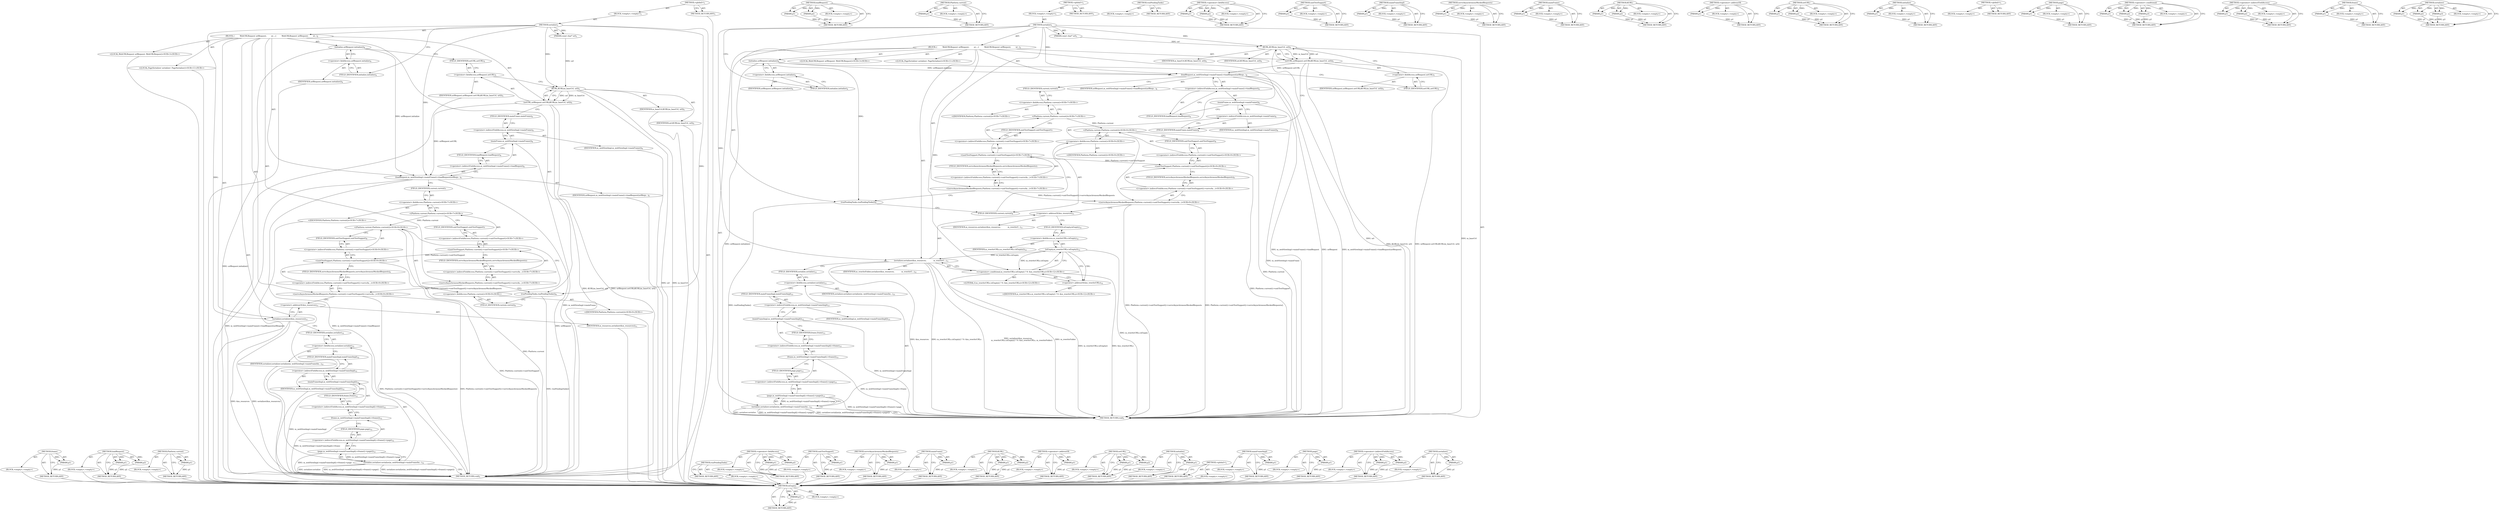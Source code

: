 digraph "serializer" {
vulnerable_166 [label=<(METHOD,isEmpty)>];
vulnerable_167 [label=<(PARAM,p1)>];
vulnerable_168 [label=<(BLOCK,&lt;empty&gt;,&lt;empty&gt;)>];
vulnerable_169 [label=<(METHOD_RETURN,ANY)>];
vulnerable_121 [label=<(METHOD,loadRequest)>];
vulnerable_122 [label=<(PARAM,p1)>];
vulnerable_123 [label=<(PARAM,p2)>];
vulnerable_124 [label=<(BLOCK,&lt;empty&gt;,&lt;empty&gt;)>];
vulnerable_125 [label=<(METHOD_RETURN,ANY)>];
vulnerable_143 [label=<(METHOD,Platform.current)>];
vulnerable_144 [label=<(PARAM,p1)>];
vulnerable_145 [label=<(BLOCK,&lt;empty&gt;,&lt;empty&gt;)>];
vulnerable_146 [label=<(METHOD_RETURN,ANY)>];
vulnerable_6 [label=<(METHOD,&lt;global&gt;)<SUB>1</SUB>>];
vulnerable_7 [label=<(BLOCK,&lt;empty&gt;,&lt;empty&gt;)<SUB>1</SUB>>];
vulnerable_8 [label=<(METHOD,serialize)<SUB>1</SUB>>];
vulnerable_9 [label=<(PARAM,const char* url)<SUB>1</SUB>>];
vulnerable_10 [label=<(BLOCK,{
         WebURLRequest urlRequest;
        ur...,{
         WebURLRequest urlRequest;
        ur...)<SUB>2</SUB>>];
vulnerable_11 [label="<(LOCAL,WebURLRequest urlRequest: WebURLRequest)<SUB>3</SUB>>"];
vulnerable_12 [label=<(initialize,urlRequest.initialize())<SUB>4</SUB>>];
vulnerable_13 [label=<(&lt;operator&gt;.fieldAccess,urlRequest.initialize)<SUB>4</SUB>>];
vulnerable_14 [label=<(IDENTIFIER,urlRequest,urlRequest.initialize())<SUB>4</SUB>>];
vulnerable_15 [label=<(FIELD_IDENTIFIER,initialize,initialize)<SUB>4</SUB>>];
vulnerable_16 [label=<(setURL,urlRequest.setURL(KURL(m_baseUrl, url)))<SUB>5</SUB>>];
vulnerable_17 [label=<(&lt;operator&gt;.fieldAccess,urlRequest.setURL)<SUB>5</SUB>>];
vulnerable_18 [label=<(IDENTIFIER,urlRequest,urlRequest.setURL(KURL(m_baseUrl, url)))<SUB>5</SUB>>];
vulnerable_19 [label=<(FIELD_IDENTIFIER,setURL,setURL)<SUB>5</SUB>>];
vulnerable_20 [label=<(KURL,KURL(m_baseUrl, url))<SUB>5</SUB>>];
vulnerable_21 [label=<(IDENTIFIER,m_baseUrl,KURL(m_baseUrl, url))<SUB>5</SUB>>];
vulnerable_22 [label=<(IDENTIFIER,url,KURL(m_baseUrl, url))<SUB>5</SUB>>];
vulnerable_23 [label=<(loadRequest,m_webViewImpl-&gt;mainFrame()-&gt;loadRequest(urlRequ...)<SUB>6</SUB>>];
vulnerable_24 [label=<(&lt;operator&gt;.indirectFieldAccess,m_webViewImpl-&gt;mainFrame()-&gt;loadRequest)<SUB>6</SUB>>];
vulnerable_25 [label=<(mainFrame,m_webViewImpl-&gt;mainFrame())<SUB>6</SUB>>];
vulnerable_26 [label=<(&lt;operator&gt;.indirectFieldAccess,m_webViewImpl-&gt;mainFrame)<SUB>6</SUB>>];
vulnerable_27 [label=<(IDENTIFIER,m_webViewImpl,m_webViewImpl-&gt;mainFrame())<SUB>6</SUB>>];
vulnerable_28 [label=<(FIELD_IDENTIFIER,mainFrame,mainFrame)<SUB>6</SUB>>];
vulnerable_29 [label=<(FIELD_IDENTIFIER,loadRequest,loadRequest)<SUB>6</SUB>>];
vulnerable_30 [label=<(IDENTIFIER,urlRequest,m_webViewImpl-&gt;mainFrame()-&gt;loadRequest(urlRequ...)<SUB>6</SUB>>];
vulnerable_31 [label="<(serveAsynchronousMockedRequests,Platform::current()-&gt;unitTestSupport()-&gt;serveAs...)<SUB>7</SUB>>"];
vulnerable_32 [label="<(&lt;operator&gt;.indirectFieldAccess,Platform::current()-&gt;unitTestSupport()-&gt;serveAs...)<SUB>7</SUB>>"];
vulnerable_33 [label="<(unitTestSupport,Platform::current()-&gt;unitTestSupport())<SUB>7</SUB>>"];
vulnerable_34 [label="<(&lt;operator&gt;.indirectFieldAccess,Platform::current()-&gt;unitTestSupport)<SUB>7</SUB>>"];
vulnerable_35 [label="<(Platform.current,Platform::current())<SUB>7</SUB>>"];
vulnerable_36 [label="<(&lt;operator&gt;.fieldAccess,Platform::current)<SUB>7</SUB>>"];
vulnerable_37 [label="<(IDENTIFIER,Platform,Platform::current())<SUB>7</SUB>>"];
vulnerable_38 [label=<(FIELD_IDENTIFIER,current,current)<SUB>7</SUB>>];
vulnerable_39 [label=<(FIELD_IDENTIFIER,unitTestSupport,unitTestSupport)<SUB>7</SUB>>];
vulnerable_40 [label=<(FIELD_IDENTIFIER,serveAsynchronousMockedRequests,serveAsynchronousMockedRequests)<SUB>7</SUB>>];
vulnerable_41 [label=<(runPendingTasks,runPendingTasks())<SUB>8</SUB>>];
vulnerable_42 [label="<(serveAsynchronousMockedRequests,Platform::current()-&gt;unitTestSupport()-&gt;serveAs...)<SUB>9</SUB>>"];
vulnerable_43 [label="<(&lt;operator&gt;.indirectFieldAccess,Platform::current()-&gt;unitTestSupport()-&gt;serveAs...)<SUB>9</SUB>>"];
vulnerable_44 [label="<(unitTestSupport,Platform::current()-&gt;unitTestSupport())<SUB>9</SUB>>"];
vulnerable_45 [label="<(&lt;operator&gt;.indirectFieldAccess,Platform::current()-&gt;unitTestSupport)<SUB>9</SUB>>"];
vulnerable_46 [label="<(Platform.current,Platform::current())<SUB>9</SUB>>"];
vulnerable_47 [label="<(&lt;operator&gt;.fieldAccess,Platform::current)<SUB>9</SUB>>"];
vulnerable_48 [label="<(IDENTIFIER,Platform,Platform::current())<SUB>9</SUB>>"];
vulnerable_49 [label=<(FIELD_IDENTIFIER,current,current)<SUB>9</SUB>>];
vulnerable_50 [label=<(FIELD_IDENTIFIER,unitTestSupport,unitTestSupport)<SUB>9</SUB>>];
vulnerable_51 [label=<(FIELD_IDENTIFIER,serveAsynchronousMockedRequests,serveAsynchronousMockedRequests)<SUB>9</SUB>>];
vulnerable_52 [label="<(LOCAL,PageSerializer serializer: PageSerializer)<SUB>11</SUB>>"];
vulnerable_53 [label=<(serializer,serializer(&amp;m_resources,
            m_rewriteU...)<SUB>11</SUB>>];
vulnerable_54 [label=<(&lt;operator&gt;.addressOf,&amp;m_resources)<SUB>11</SUB>>];
vulnerable_55 [label=<(IDENTIFIER,m_resources,serializer(&amp;m_resources,
            m_rewriteU...)<SUB>11</SUB>>];
vulnerable_56 [label="<(&lt;operator&gt;.conditional,m_rewriteURLs.isEmpty() ? 0: &amp;m_rewriteURLs)<SUB>12</SUB>>"];
vulnerable_57 [label=<(isEmpty,m_rewriteURLs.isEmpty())<SUB>12</SUB>>];
vulnerable_58 [label=<(&lt;operator&gt;.fieldAccess,m_rewriteURLs.isEmpty)<SUB>12</SUB>>];
vulnerable_59 [label=<(IDENTIFIER,m_rewriteURLs,m_rewriteURLs.isEmpty())<SUB>12</SUB>>];
vulnerable_60 [label=<(FIELD_IDENTIFIER,isEmpty,isEmpty)<SUB>12</SUB>>];
vulnerable_61 [label="<(LITERAL,0,m_rewriteURLs.isEmpty() ? 0: &amp;m_rewriteURLs)<SUB>12</SUB>>"];
vulnerable_62 [label=<(&lt;operator&gt;.addressOf,&amp;m_rewriteURLs)<SUB>12</SUB>>];
vulnerable_63 [label="<(IDENTIFIER,m_rewriteURLs,m_rewriteURLs.isEmpty() ? 0: &amp;m_rewriteURLs)<SUB>12</SUB>>"];
vulnerable_64 [label=<(IDENTIFIER,m_rewriteFolder,serializer(&amp;m_resources,
            m_rewriteU...)<SUB>12</SUB>>];
vulnerable_65 [label=<(serialize,serializer.serialize(m_webViewImpl-&gt;mainFrameIm...)<SUB>13</SUB>>];
vulnerable_66 [label=<(&lt;operator&gt;.fieldAccess,serializer.serialize)<SUB>13</SUB>>];
vulnerable_67 [label=<(IDENTIFIER,serializer,serializer.serialize(m_webViewImpl-&gt;mainFrameIm...)<SUB>13</SUB>>];
vulnerable_68 [label=<(FIELD_IDENTIFIER,serialize,serialize)<SUB>13</SUB>>];
vulnerable_69 [label=<(page,m_webViewImpl-&gt;mainFrameImpl()-&gt;frame()-&gt;page())<SUB>13</SUB>>];
vulnerable_70 [label=<(&lt;operator&gt;.indirectFieldAccess,m_webViewImpl-&gt;mainFrameImpl()-&gt;frame()-&gt;page)<SUB>13</SUB>>];
vulnerable_71 [label=<(frame,m_webViewImpl-&gt;mainFrameImpl()-&gt;frame())<SUB>13</SUB>>];
vulnerable_72 [label=<(&lt;operator&gt;.indirectFieldAccess,m_webViewImpl-&gt;mainFrameImpl()-&gt;frame)<SUB>13</SUB>>];
vulnerable_73 [label=<(mainFrameImpl,m_webViewImpl-&gt;mainFrameImpl())<SUB>13</SUB>>];
vulnerable_74 [label=<(&lt;operator&gt;.indirectFieldAccess,m_webViewImpl-&gt;mainFrameImpl)<SUB>13</SUB>>];
vulnerable_75 [label=<(IDENTIFIER,m_webViewImpl,m_webViewImpl-&gt;mainFrameImpl())<SUB>13</SUB>>];
vulnerable_76 [label=<(FIELD_IDENTIFIER,mainFrameImpl,mainFrameImpl)<SUB>13</SUB>>];
vulnerable_77 [label=<(FIELD_IDENTIFIER,frame,frame)<SUB>13</SUB>>];
vulnerable_78 [label=<(FIELD_IDENTIFIER,page,page)<SUB>13</SUB>>];
vulnerable_79 [label=<(METHOD_RETURN,void)<SUB>1</SUB>>];
vulnerable_81 [label=<(METHOD_RETURN,ANY)<SUB>1</SUB>>];
vulnerable_147 [label=<(METHOD,runPendingTasks)>];
vulnerable_148 [label=<(BLOCK,&lt;empty&gt;,&lt;empty&gt;)>];
vulnerable_149 [label=<(METHOD_RETURN,ANY)>];
vulnerable_106 [label=<(METHOD,&lt;operator&gt;.fieldAccess)>];
vulnerable_107 [label=<(PARAM,p1)>];
vulnerable_108 [label=<(PARAM,p2)>];
vulnerable_109 [label=<(BLOCK,&lt;empty&gt;,&lt;empty&gt;)>];
vulnerable_110 [label=<(METHOD_RETURN,ANY)>];
vulnerable_139 [label=<(METHOD,unitTestSupport)>];
vulnerable_140 [label=<(PARAM,p1)>];
vulnerable_141 [label=<(BLOCK,&lt;empty&gt;,&lt;empty&gt;)>];
vulnerable_142 [label=<(METHOD_RETURN,ANY)>];
vulnerable_178 [label=<(METHOD,mainFrameImpl)>];
vulnerable_179 [label=<(PARAM,p1)>];
vulnerable_180 [label=<(BLOCK,&lt;empty&gt;,&lt;empty&gt;)>];
vulnerable_181 [label=<(METHOD_RETURN,ANY)>];
vulnerable_135 [label=<(METHOD,serveAsynchronousMockedRequests)>];
vulnerable_136 [label=<(PARAM,p1)>];
vulnerable_137 [label=<(BLOCK,&lt;empty&gt;,&lt;empty&gt;)>];
vulnerable_138 [label=<(METHOD_RETURN,ANY)>];
vulnerable_131 [label=<(METHOD,mainFrame)>];
vulnerable_132 [label=<(PARAM,p1)>];
vulnerable_133 [label=<(BLOCK,&lt;empty&gt;,&lt;empty&gt;)>];
vulnerable_134 [label=<(METHOD_RETURN,ANY)>];
vulnerable_116 [label=<(METHOD,KURL)>];
vulnerable_117 [label=<(PARAM,p1)>];
vulnerable_118 [label=<(PARAM,p2)>];
vulnerable_119 [label=<(BLOCK,&lt;empty&gt;,&lt;empty&gt;)>];
vulnerable_120 [label=<(METHOD_RETURN,ANY)>];
vulnerable_156 [label=<(METHOD,&lt;operator&gt;.addressOf)>];
vulnerable_157 [label=<(PARAM,p1)>];
vulnerable_158 [label=<(BLOCK,&lt;empty&gt;,&lt;empty&gt;)>];
vulnerable_159 [label=<(METHOD_RETURN,ANY)>];
vulnerable_111 [label=<(METHOD,setURL)>];
vulnerable_112 [label=<(PARAM,p1)>];
vulnerable_113 [label=<(PARAM,p2)>];
vulnerable_114 [label=<(BLOCK,&lt;empty&gt;,&lt;empty&gt;)>];
vulnerable_115 [label=<(METHOD_RETURN,ANY)>];
vulnerable_102 [label=<(METHOD,initialize)>];
vulnerable_103 [label=<(PARAM,p1)>];
vulnerable_104 [label=<(BLOCK,&lt;empty&gt;,&lt;empty&gt;)>];
vulnerable_105 [label=<(METHOD_RETURN,ANY)>];
vulnerable_96 [label=<(METHOD,&lt;global&gt;)<SUB>1</SUB>>];
vulnerable_97 [label=<(BLOCK,&lt;empty&gt;,&lt;empty&gt;)>];
vulnerable_98 [label=<(METHOD_RETURN,ANY)>];
vulnerable_170 [label=<(METHOD,page)>];
vulnerable_171 [label=<(PARAM,p1)>];
vulnerable_172 [label=<(BLOCK,&lt;empty&gt;,&lt;empty&gt;)>];
vulnerable_173 [label=<(METHOD_RETURN,ANY)>];
vulnerable_160 [label=<(METHOD,&lt;operator&gt;.conditional)>];
vulnerable_161 [label=<(PARAM,p1)>];
vulnerable_162 [label=<(PARAM,p2)>];
vulnerable_163 [label=<(PARAM,p3)>];
vulnerable_164 [label=<(BLOCK,&lt;empty&gt;,&lt;empty&gt;)>];
vulnerable_165 [label=<(METHOD_RETURN,ANY)>];
vulnerable_126 [label=<(METHOD,&lt;operator&gt;.indirectFieldAccess)>];
vulnerable_127 [label=<(PARAM,p1)>];
vulnerable_128 [label=<(PARAM,p2)>];
vulnerable_129 [label=<(BLOCK,&lt;empty&gt;,&lt;empty&gt;)>];
vulnerable_130 [label=<(METHOD_RETURN,ANY)>];
vulnerable_174 [label=<(METHOD,frame)>];
vulnerable_175 [label=<(PARAM,p1)>];
vulnerable_176 [label=<(BLOCK,&lt;empty&gt;,&lt;empty&gt;)>];
vulnerable_177 [label=<(METHOD_RETURN,ANY)>];
vulnerable_150 [label=<(METHOD,serializer)>];
vulnerable_151 [label=<(PARAM,p1)>];
vulnerable_152 [label=<(PARAM,p2)>];
vulnerable_153 [label=<(PARAM,p3)>];
vulnerable_154 [label=<(BLOCK,&lt;empty&gt;,&lt;empty&gt;)>];
vulnerable_155 [label=<(METHOD_RETURN,ANY)>];
fixed_151 [label=<(METHOD,frame)>];
fixed_152 [label=<(PARAM,p1)>];
fixed_153 [label=<(BLOCK,&lt;empty&gt;,&lt;empty&gt;)>];
fixed_154 [label=<(METHOD_RETURN,ANY)>];
fixed_110 [label=<(METHOD,loadRequest)>];
fixed_111 [label=<(PARAM,p1)>];
fixed_112 [label=<(PARAM,p2)>];
fixed_113 [label=<(BLOCK,&lt;empty&gt;,&lt;empty&gt;)>];
fixed_114 [label=<(METHOD_RETURN,ANY)>];
fixed_132 [label=<(METHOD,Platform.current)>];
fixed_133 [label=<(PARAM,p1)>];
fixed_134 [label=<(BLOCK,&lt;empty&gt;,&lt;empty&gt;)>];
fixed_135 [label=<(METHOD_RETURN,ANY)>];
fixed_6 [label=<(METHOD,&lt;global&gt;)<SUB>1</SUB>>];
fixed_7 [label=<(BLOCK,&lt;empty&gt;,&lt;empty&gt;)<SUB>1</SUB>>];
fixed_8 [label=<(METHOD,serialize)<SUB>1</SUB>>];
fixed_9 [label=<(PARAM,const char* url)<SUB>1</SUB>>];
fixed_10 [label=<(BLOCK,{
         WebURLRequest urlRequest;
        ur...,{
         WebURLRequest urlRequest;
        ur...)<SUB>2</SUB>>];
fixed_11 [label="<(LOCAL,WebURLRequest urlRequest: WebURLRequest)<SUB>3</SUB>>"];
fixed_12 [label=<(initialize,urlRequest.initialize())<SUB>4</SUB>>];
fixed_13 [label=<(&lt;operator&gt;.fieldAccess,urlRequest.initialize)<SUB>4</SUB>>];
fixed_14 [label=<(IDENTIFIER,urlRequest,urlRequest.initialize())<SUB>4</SUB>>];
fixed_15 [label=<(FIELD_IDENTIFIER,initialize,initialize)<SUB>4</SUB>>];
fixed_16 [label=<(setURL,urlRequest.setURL(KURL(m_baseUrl, url)))<SUB>5</SUB>>];
fixed_17 [label=<(&lt;operator&gt;.fieldAccess,urlRequest.setURL)<SUB>5</SUB>>];
fixed_18 [label=<(IDENTIFIER,urlRequest,urlRequest.setURL(KURL(m_baseUrl, url)))<SUB>5</SUB>>];
fixed_19 [label=<(FIELD_IDENTIFIER,setURL,setURL)<SUB>5</SUB>>];
fixed_20 [label=<(KURL,KURL(m_baseUrl, url))<SUB>5</SUB>>];
fixed_21 [label=<(IDENTIFIER,m_baseUrl,KURL(m_baseUrl, url))<SUB>5</SUB>>];
fixed_22 [label=<(IDENTIFIER,url,KURL(m_baseUrl, url))<SUB>5</SUB>>];
fixed_23 [label=<(loadRequest,m_webViewImpl-&gt;mainFrame()-&gt;loadRequest(urlRequ...)<SUB>6</SUB>>];
fixed_24 [label=<(&lt;operator&gt;.indirectFieldAccess,m_webViewImpl-&gt;mainFrame()-&gt;loadRequest)<SUB>6</SUB>>];
fixed_25 [label=<(mainFrame,m_webViewImpl-&gt;mainFrame())<SUB>6</SUB>>];
fixed_26 [label=<(&lt;operator&gt;.indirectFieldAccess,m_webViewImpl-&gt;mainFrame)<SUB>6</SUB>>];
fixed_27 [label=<(IDENTIFIER,m_webViewImpl,m_webViewImpl-&gt;mainFrame())<SUB>6</SUB>>];
fixed_28 [label=<(FIELD_IDENTIFIER,mainFrame,mainFrame)<SUB>6</SUB>>];
fixed_29 [label=<(FIELD_IDENTIFIER,loadRequest,loadRequest)<SUB>6</SUB>>];
fixed_30 [label=<(IDENTIFIER,urlRequest,m_webViewImpl-&gt;mainFrame()-&gt;loadRequest(urlRequ...)<SUB>6</SUB>>];
fixed_31 [label="<(serveAsynchronousMockedRequests,Platform::current()-&gt;unitTestSupport()-&gt;serveAs...)<SUB>7</SUB>>"];
fixed_32 [label="<(&lt;operator&gt;.indirectFieldAccess,Platform::current()-&gt;unitTestSupport()-&gt;serveAs...)<SUB>7</SUB>>"];
fixed_33 [label="<(unitTestSupport,Platform::current()-&gt;unitTestSupport())<SUB>7</SUB>>"];
fixed_34 [label="<(&lt;operator&gt;.indirectFieldAccess,Platform::current()-&gt;unitTestSupport)<SUB>7</SUB>>"];
fixed_35 [label="<(Platform.current,Platform::current())<SUB>7</SUB>>"];
fixed_36 [label="<(&lt;operator&gt;.fieldAccess,Platform::current)<SUB>7</SUB>>"];
fixed_37 [label="<(IDENTIFIER,Platform,Platform::current())<SUB>7</SUB>>"];
fixed_38 [label=<(FIELD_IDENTIFIER,current,current)<SUB>7</SUB>>];
fixed_39 [label=<(FIELD_IDENTIFIER,unitTestSupport,unitTestSupport)<SUB>7</SUB>>];
fixed_40 [label=<(FIELD_IDENTIFIER,serveAsynchronousMockedRequests,serveAsynchronousMockedRequests)<SUB>7</SUB>>];
fixed_41 [label=<(runPendingTasks,runPendingTasks())<SUB>8</SUB>>];
fixed_42 [label="<(serveAsynchronousMockedRequests,Platform::current()-&gt;unitTestSupport()-&gt;serveAs...)<SUB>9</SUB>>"];
fixed_43 [label="<(&lt;operator&gt;.indirectFieldAccess,Platform::current()-&gt;unitTestSupport()-&gt;serveAs...)<SUB>9</SUB>>"];
fixed_44 [label="<(unitTestSupport,Platform::current()-&gt;unitTestSupport())<SUB>9</SUB>>"];
fixed_45 [label="<(&lt;operator&gt;.indirectFieldAccess,Platform::current()-&gt;unitTestSupport)<SUB>9</SUB>>"];
fixed_46 [label="<(Platform.current,Platform::current())<SUB>9</SUB>>"];
fixed_47 [label="<(&lt;operator&gt;.fieldAccess,Platform::current)<SUB>9</SUB>>"];
fixed_48 [label="<(IDENTIFIER,Platform,Platform::current())<SUB>9</SUB>>"];
fixed_49 [label=<(FIELD_IDENTIFIER,current,current)<SUB>9</SUB>>];
fixed_50 [label=<(FIELD_IDENTIFIER,unitTestSupport,unitTestSupport)<SUB>9</SUB>>];
fixed_51 [label=<(FIELD_IDENTIFIER,serveAsynchronousMockedRequests,serveAsynchronousMockedRequests)<SUB>9</SUB>>];
fixed_52 [label="<(LOCAL,PageSerializer serializer: PageSerializer)<SUB>11</SUB>>"];
fixed_53 [label=<(serializer,serializer(&amp;m_resources))<SUB>11</SUB>>];
fixed_54 [label=<(&lt;operator&gt;.addressOf,&amp;m_resources)<SUB>11</SUB>>];
fixed_55 [label=<(IDENTIFIER,m_resources,serializer(&amp;m_resources))<SUB>11</SUB>>];
fixed_56 [label=<(serialize,serializer.serialize(m_webViewImpl-&gt;mainFrameIm...)<SUB>12</SUB>>];
fixed_57 [label=<(&lt;operator&gt;.fieldAccess,serializer.serialize)<SUB>12</SUB>>];
fixed_58 [label=<(IDENTIFIER,serializer,serializer.serialize(m_webViewImpl-&gt;mainFrameIm...)<SUB>12</SUB>>];
fixed_59 [label=<(FIELD_IDENTIFIER,serialize,serialize)<SUB>12</SUB>>];
fixed_60 [label=<(page,m_webViewImpl-&gt;mainFrameImpl()-&gt;frame()-&gt;page())<SUB>12</SUB>>];
fixed_61 [label=<(&lt;operator&gt;.indirectFieldAccess,m_webViewImpl-&gt;mainFrameImpl()-&gt;frame()-&gt;page)<SUB>12</SUB>>];
fixed_62 [label=<(frame,m_webViewImpl-&gt;mainFrameImpl()-&gt;frame())<SUB>12</SUB>>];
fixed_63 [label=<(&lt;operator&gt;.indirectFieldAccess,m_webViewImpl-&gt;mainFrameImpl()-&gt;frame)<SUB>12</SUB>>];
fixed_64 [label=<(mainFrameImpl,m_webViewImpl-&gt;mainFrameImpl())<SUB>12</SUB>>];
fixed_65 [label=<(&lt;operator&gt;.indirectFieldAccess,m_webViewImpl-&gt;mainFrameImpl)<SUB>12</SUB>>];
fixed_66 [label=<(IDENTIFIER,m_webViewImpl,m_webViewImpl-&gt;mainFrameImpl())<SUB>12</SUB>>];
fixed_67 [label=<(FIELD_IDENTIFIER,mainFrameImpl,mainFrameImpl)<SUB>12</SUB>>];
fixed_68 [label=<(FIELD_IDENTIFIER,frame,frame)<SUB>12</SUB>>];
fixed_69 [label=<(FIELD_IDENTIFIER,page,page)<SUB>12</SUB>>];
fixed_70 [label=<(METHOD_RETURN,void)<SUB>1</SUB>>];
fixed_72 [label=<(METHOD_RETURN,ANY)<SUB>1</SUB>>];
fixed_136 [label=<(METHOD,runPendingTasks)>];
fixed_137 [label=<(BLOCK,&lt;empty&gt;,&lt;empty&gt;)>];
fixed_138 [label=<(METHOD_RETURN,ANY)>];
fixed_95 [label=<(METHOD,&lt;operator&gt;.fieldAccess)>];
fixed_96 [label=<(PARAM,p1)>];
fixed_97 [label=<(PARAM,p2)>];
fixed_98 [label=<(BLOCK,&lt;empty&gt;,&lt;empty&gt;)>];
fixed_99 [label=<(METHOD_RETURN,ANY)>];
fixed_128 [label=<(METHOD,unitTestSupport)>];
fixed_129 [label=<(PARAM,p1)>];
fixed_130 [label=<(BLOCK,&lt;empty&gt;,&lt;empty&gt;)>];
fixed_131 [label=<(METHOD_RETURN,ANY)>];
fixed_124 [label=<(METHOD,serveAsynchronousMockedRequests)>];
fixed_125 [label=<(PARAM,p1)>];
fixed_126 [label=<(BLOCK,&lt;empty&gt;,&lt;empty&gt;)>];
fixed_127 [label=<(METHOD_RETURN,ANY)>];
fixed_120 [label=<(METHOD,mainFrame)>];
fixed_121 [label=<(PARAM,p1)>];
fixed_122 [label=<(BLOCK,&lt;empty&gt;,&lt;empty&gt;)>];
fixed_123 [label=<(METHOD_RETURN,ANY)>];
fixed_105 [label=<(METHOD,KURL)>];
fixed_106 [label=<(PARAM,p1)>];
fixed_107 [label=<(PARAM,p2)>];
fixed_108 [label=<(BLOCK,&lt;empty&gt;,&lt;empty&gt;)>];
fixed_109 [label=<(METHOD_RETURN,ANY)>];
fixed_143 [label=<(METHOD,&lt;operator&gt;.addressOf)>];
fixed_144 [label=<(PARAM,p1)>];
fixed_145 [label=<(BLOCK,&lt;empty&gt;,&lt;empty&gt;)>];
fixed_146 [label=<(METHOD_RETURN,ANY)>];
fixed_100 [label=<(METHOD,setURL)>];
fixed_101 [label=<(PARAM,p1)>];
fixed_102 [label=<(PARAM,p2)>];
fixed_103 [label=<(BLOCK,&lt;empty&gt;,&lt;empty&gt;)>];
fixed_104 [label=<(METHOD_RETURN,ANY)>];
fixed_91 [label=<(METHOD,initialize)>];
fixed_92 [label=<(PARAM,p1)>];
fixed_93 [label=<(BLOCK,&lt;empty&gt;,&lt;empty&gt;)>];
fixed_94 [label=<(METHOD_RETURN,ANY)>];
fixed_85 [label=<(METHOD,&lt;global&gt;)<SUB>1</SUB>>];
fixed_86 [label=<(BLOCK,&lt;empty&gt;,&lt;empty&gt;)>];
fixed_87 [label=<(METHOD_RETURN,ANY)>];
fixed_155 [label=<(METHOD,mainFrameImpl)>];
fixed_156 [label=<(PARAM,p1)>];
fixed_157 [label=<(BLOCK,&lt;empty&gt;,&lt;empty&gt;)>];
fixed_158 [label=<(METHOD_RETURN,ANY)>];
fixed_147 [label=<(METHOD,page)>];
fixed_148 [label=<(PARAM,p1)>];
fixed_149 [label=<(BLOCK,&lt;empty&gt;,&lt;empty&gt;)>];
fixed_150 [label=<(METHOD_RETURN,ANY)>];
fixed_115 [label=<(METHOD,&lt;operator&gt;.indirectFieldAccess)>];
fixed_116 [label=<(PARAM,p1)>];
fixed_117 [label=<(PARAM,p2)>];
fixed_118 [label=<(BLOCK,&lt;empty&gt;,&lt;empty&gt;)>];
fixed_119 [label=<(METHOD_RETURN,ANY)>];
fixed_139 [label=<(METHOD,serializer)>];
fixed_140 [label=<(PARAM,p1)>];
fixed_141 [label=<(BLOCK,&lt;empty&gt;,&lt;empty&gt;)>];
fixed_142 [label=<(METHOD_RETURN,ANY)>];
vulnerable_166 -> vulnerable_167  [key=0, label="AST: "];
vulnerable_166 -> vulnerable_167  [key=1, label="DDG: "];
vulnerable_166 -> vulnerable_168  [key=0, label="AST: "];
vulnerable_166 -> vulnerable_169  [key=0, label="AST: "];
vulnerable_166 -> vulnerable_169  [key=1, label="CFG: "];
vulnerable_167 -> vulnerable_169  [key=0, label="DDG: p1"];
vulnerable_121 -> vulnerable_122  [key=0, label="AST: "];
vulnerable_121 -> vulnerable_122  [key=1, label="DDG: "];
vulnerable_121 -> vulnerable_124  [key=0, label="AST: "];
vulnerable_121 -> vulnerable_123  [key=0, label="AST: "];
vulnerable_121 -> vulnerable_123  [key=1, label="DDG: "];
vulnerable_121 -> vulnerable_125  [key=0, label="AST: "];
vulnerable_121 -> vulnerable_125  [key=1, label="CFG: "];
vulnerable_122 -> vulnerable_125  [key=0, label="DDG: p1"];
vulnerable_123 -> vulnerable_125  [key=0, label="DDG: p2"];
vulnerable_143 -> vulnerable_144  [key=0, label="AST: "];
vulnerable_143 -> vulnerable_144  [key=1, label="DDG: "];
vulnerable_143 -> vulnerable_145  [key=0, label="AST: "];
vulnerable_143 -> vulnerable_146  [key=0, label="AST: "];
vulnerable_143 -> vulnerable_146  [key=1, label="CFG: "];
vulnerable_144 -> vulnerable_146  [key=0, label="DDG: p1"];
vulnerable_6 -> vulnerable_7  [key=0, label="AST: "];
vulnerable_6 -> vulnerable_81  [key=0, label="AST: "];
vulnerable_6 -> vulnerable_81  [key=1, label="CFG: "];
vulnerable_7 -> vulnerable_8  [key=0, label="AST: "];
vulnerable_8 -> vulnerable_9  [key=0, label="AST: "];
vulnerable_8 -> vulnerable_9  [key=1, label="DDG: "];
vulnerable_8 -> vulnerable_10  [key=0, label="AST: "];
vulnerable_8 -> vulnerable_79  [key=0, label="AST: "];
vulnerable_8 -> vulnerable_15  [key=0, label="CFG: "];
vulnerable_8 -> vulnerable_41  [key=0, label="DDG: "];
vulnerable_8 -> vulnerable_23  [key=0, label="DDG: "];
vulnerable_8 -> vulnerable_53  [key=0, label="DDG: "];
vulnerable_8 -> vulnerable_20  [key=0, label="DDG: "];
vulnerable_8 -> vulnerable_56  [key=0, label="DDG: "];
vulnerable_9 -> vulnerable_20  [key=0, label="DDG: url"];
vulnerable_10 -> vulnerable_11  [key=0, label="AST: "];
vulnerable_10 -> vulnerable_12  [key=0, label="AST: "];
vulnerable_10 -> vulnerable_16  [key=0, label="AST: "];
vulnerable_10 -> vulnerable_23  [key=0, label="AST: "];
vulnerable_10 -> vulnerable_31  [key=0, label="AST: "];
vulnerable_10 -> vulnerable_41  [key=0, label="AST: "];
vulnerable_10 -> vulnerable_42  [key=0, label="AST: "];
vulnerable_10 -> vulnerable_52  [key=0, label="AST: "];
vulnerable_10 -> vulnerable_53  [key=0, label="AST: "];
vulnerable_10 -> vulnerable_65  [key=0, label="AST: "];
vulnerable_12 -> vulnerable_13  [key=0, label="AST: "];
vulnerable_12 -> vulnerable_19  [key=0, label="CFG: "];
vulnerable_12 -> vulnerable_79  [key=0, label="DDG: urlRequest.initialize()"];
vulnerable_12 -> vulnerable_23  [key=0, label="DDG: urlRequest.initialize"];
vulnerable_13 -> vulnerable_14  [key=0, label="AST: "];
vulnerable_13 -> vulnerable_15  [key=0, label="AST: "];
vulnerable_13 -> vulnerable_12  [key=0, label="CFG: "];
vulnerable_15 -> vulnerable_13  [key=0, label="CFG: "];
vulnerable_16 -> vulnerable_17  [key=0, label="AST: "];
vulnerable_16 -> vulnerable_20  [key=0, label="AST: "];
vulnerable_16 -> vulnerable_28  [key=0, label="CFG: "];
vulnerable_16 -> vulnerable_79  [key=0, label="DDG: KURL(m_baseUrl, url)"];
vulnerable_16 -> vulnerable_79  [key=1, label="DDG: urlRequest.setURL(KURL(m_baseUrl, url))"];
vulnerable_16 -> vulnerable_23  [key=0, label="DDG: urlRequest.setURL"];
vulnerable_17 -> vulnerable_18  [key=0, label="AST: "];
vulnerable_17 -> vulnerable_19  [key=0, label="AST: "];
vulnerable_17 -> vulnerable_20  [key=0, label="CFG: "];
vulnerable_19 -> vulnerable_17  [key=0, label="CFG: "];
vulnerable_20 -> vulnerable_21  [key=0, label="AST: "];
vulnerable_20 -> vulnerable_22  [key=0, label="AST: "];
vulnerable_20 -> vulnerable_16  [key=0, label="CFG: "];
vulnerable_20 -> vulnerable_16  [key=1, label="DDG: m_baseUrl"];
vulnerable_20 -> vulnerable_16  [key=2, label="DDG: url"];
vulnerable_20 -> vulnerable_79  [key=0, label="DDG: url"];
vulnerable_20 -> vulnerable_79  [key=1, label="DDG: m_baseUrl"];
vulnerable_23 -> vulnerable_24  [key=0, label="AST: "];
vulnerable_23 -> vulnerable_30  [key=0, label="AST: "];
vulnerable_23 -> vulnerable_38  [key=0, label="CFG: "];
vulnerable_23 -> vulnerable_79  [key=0, label="DDG: m_webViewImpl-&gt;mainFrame()-&gt;loadRequest"];
vulnerable_23 -> vulnerable_79  [key=1, label="DDG: urlRequest"];
vulnerable_23 -> vulnerable_79  [key=2, label="DDG: m_webViewImpl-&gt;mainFrame()-&gt;loadRequest(urlRequest)"];
vulnerable_24 -> vulnerable_25  [key=0, label="AST: "];
vulnerable_24 -> vulnerable_29  [key=0, label="AST: "];
vulnerable_24 -> vulnerable_23  [key=0, label="CFG: "];
vulnerable_25 -> vulnerable_26  [key=0, label="AST: "];
vulnerable_25 -> vulnerable_29  [key=0, label="CFG: "];
vulnerable_25 -> vulnerable_79  [key=0, label="DDG: m_webViewImpl-&gt;mainFrame"];
vulnerable_26 -> vulnerable_27  [key=0, label="AST: "];
vulnerable_26 -> vulnerable_28  [key=0, label="AST: "];
vulnerable_26 -> vulnerable_25  [key=0, label="CFG: "];
vulnerable_28 -> vulnerable_26  [key=0, label="CFG: "];
vulnerable_29 -> vulnerable_24  [key=0, label="CFG: "];
vulnerable_31 -> vulnerable_32  [key=0, label="AST: "];
vulnerable_31 -> vulnerable_41  [key=0, label="CFG: "];
vulnerable_31 -> vulnerable_42  [key=0, label="DDG: Platform::current()-&gt;unitTestSupport()-&gt;serveAsynchronousMockedRequests"];
vulnerable_32 -> vulnerable_33  [key=0, label="AST: "];
vulnerable_32 -> vulnerable_40  [key=0, label="AST: "];
vulnerable_32 -> vulnerable_31  [key=0, label="CFG: "];
vulnerable_33 -> vulnerable_34  [key=0, label="AST: "];
vulnerable_33 -> vulnerable_40  [key=0, label="CFG: "];
vulnerable_33 -> vulnerable_44  [key=0, label="DDG: Platform::current()-&gt;unitTestSupport"];
vulnerable_34 -> vulnerable_35  [key=0, label="AST: "];
vulnerable_34 -> vulnerable_39  [key=0, label="AST: "];
vulnerable_34 -> vulnerable_33  [key=0, label="CFG: "];
vulnerable_35 -> vulnerable_36  [key=0, label="AST: "];
vulnerable_35 -> vulnerable_39  [key=0, label="CFG: "];
vulnerable_35 -> vulnerable_46  [key=0, label="DDG: Platform::current"];
vulnerable_36 -> vulnerable_37  [key=0, label="AST: "];
vulnerable_36 -> vulnerable_38  [key=0, label="AST: "];
vulnerable_36 -> vulnerable_35  [key=0, label="CFG: "];
vulnerable_38 -> vulnerable_36  [key=0, label="CFG: "];
vulnerable_39 -> vulnerable_34  [key=0, label="CFG: "];
vulnerable_40 -> vulnerable_32  [key=0, label="CFG: "];
vulnerable_41 -> vulnerable_49  [key=0, label="CFG: "];
vulnerable_41 -> vulnerable_79  [key=0, label="DDG: runPendingTasks()"];
vulnerable_42 -> vulnerable_43  [key=0, label="AST: "];
vulnerable_42 -> vulnerable_54  [key=0, label="CFG: "];
vulnerable_42 -> vulnerable_79  [key=0, label="DDG: Platform::current()-&gt;unitTestSupport()-&gt;serveAsynchronousMockedRequests"];
vulnerable_42 -> vulnerable_79  [key=1, label="DDG: Platform::current()-&gt;unitTestSupport()-&gt;serveAsynchronousMockedRequests()"];
vulnerable_43 -> vulnerable_44  [key=0, label="AST: "];
vulnerable_43 -> vulnerable_51  [key=0, label="AST: "];
vulnerable_43 -> vulnerable_42  [key=0, label="CFG: "];
vulnerable_44 -> vulnerable_45  [key=0, label="AST: "];
vulnerable_44 -> vulnerable_51  [key=0, label="CFG: "];
vulnerable_44 -> vulnerable_79  [key=0, label="DDG: Platform::current()-&gt;unitTestSupport"];
vulnerable_45 -> vulnerable_46  [key=0, label="AST: "];
vulnerable_45 -> vulnerable_50  [key=0, label="AST: "];
vulnerable_45 -> vulnerable_44  [key=0, label="CFG: "];
vulnerable_46 -> vulnerable_47  [key=0, label="AST: "];
vulnerable_46 -> vulnerable_50  [key=0, label="CFG: "];
vulnerable_46 -> vulnerable_79  [key=0, label="DDG: Platform::current"];
vulnerable_47 -> vulnerable_48  [key=0, label="AST: "];
vulnerable_47 -> vulnerable_49  [key=0, label="AST: "];
vulnerable_47 -> vulnerable_46  [key=0, label="CFG: "];
vulnerable_49 -> vulnerable_47  [key=0, label="CFG: "];
vulnerable_50 -> vulnerable_45  [key=0, label="CFG: "];
vulnerable_51 -> vulnerable_43  [key=0, label="CFG: "];
vulnerable_53 -> vulnerable_54  [key=0, label="AST: "];
vulnerable_53 -> vulnerable_56  [key=0, label="AST: "];
vulnerable_53 -> vulnerable_64  [key=0, label="AST: "];
vulnerable_53 -> vulnerable_68  [key=0, label="CFG: "];
vulnerable_53 -> vulnerable_79  [key=0, label="DDG: &amp;m_resources"];
vulnerable_53 -> vulnerable_79  [key=1, label="DDG: m_rewriteURLs.isEmpty() ? 0: &amp;m_rewriteURLs"];
vulnerable_53 -> vulnerable_79  [key=2, label="DDG: serializer(&amp;m_resources,
            m_rewriteURLs.isEmpty() ? 0: &amp;m_rewriteURLs, m_rewriteFolder)"];
vulnerable_53 -> vulnerable_79  [key=3, label="DDG: m_rewriteFolder"];
vulnerable_54 -> vulnerable_55  [key=0, label="AST: "];
vulnerable_54 -> vulnerable_60  [key=0, label="CFG: "];
vulnerable_56 -> vulnerable_57  [key=0, label="AST: "];
vulnerable_56 -> vulnerable_61  [key=0, label="AST: "];
vulnerable_56 -> vulnerable_62  [key=0, label="AST: "];
vulnerable_56 -> vulnerable_53  [key=0, label="CFG: "];
vulnerable_56 -> vulnerable_79  [key=0, label="DDG: m_rewriteURLs.isEmpty()"];
vulnerable_56 -> vulnerable_79  [key=1, label="DDG: &amp;m_rewriteURLs"];
vulnerable_57 -> vulnerable_58  [key=0, label="AST: "];
vulnerable_57 -> vulnerable_56  [key=0, label="CFG: "];
vulnerable_57 -> vulnerable_56  [key=1, label="DDG: m_rewriteURLs.isEmpty"];
vulnerable_57 -> vulnerable_62  [key=0, label="CFG: "];
vulnerable_57 -> vulnerable_62  [key=1, label="CDG: "];
vulnerable_57 -> vulnerable_79  [key=0, label="DDG: m_rewriteURLs.isEmpty"];
vulnerable_57 -> vulnerable_53  [key=0, label="DDG: m_rewriteURLs.isEmpty"];
vulnerable_58 -> vulnerable_59  [key=0, label="AST: "];
vulnerable_58 -> vulnerable_60  [key=0, label="AST: "];
vulnerable_58 -> vulnerable_57  [key=0, label="CFG: "];
vulnerable_60 -> vulnerable_58  [key=0, label="CFG: "];
vulnerable_62 -> vulnerable_63  [key=0, label="AST: "];
vulnerable_62 -> vulnerable_56  [key=0, label="CFG: "];
vulnerable_65 -> vulnerable_66  [key=0, label="AST: "];
vulnerable_65 -> vulnerable_69  [key=0, label="AST: "];
vulnerable_65 -> vulnerable_79  [key=0, label="CFG: "];
vulnerable_65 -> vulnerable_79  [key=1, label="DDG: serializer.serialize"];
vulnerable_65 -> vulnerable_79  [key=2, label="DDG: m_webViewImpl-&gt;mainFrameImpl()-&gt;frame()-&gt;page()"];
vulnerable_65 -> vulnerable_79  [key=3, label="DDG: serializer.serialize(m_webViewImpl-&gt;mainFrameImpl()-&gt;frame()-&gt;page())"];
vulnerable_66 -> vulnerable_67  [key=0, label="AST: "];
vulnerable_66 -> vulnerable_68  [key=0, label="AST: "];
vulnerable_66 -> vulnerable_76  [key=0, label="CFG: "];
vulnerable_68 -> vulnerable_66  [key=0, label="CFG: "];
vulnerable_69 -> vulnerable_70  [key=0, label="AST: "];
vulnerable_69 -> vulnerable_65  [key=0, label="CFG: "];
vulnerable_69 -> vulnerable_65  [key=1, label="DDG: m_webViewImpl-&gt;mainFrameImpl()-&gt;frame()-&gt;page"];
vulnerable_69 -> vulnerable_79  [key=0, label="DDG: m_webViewImpl-&gt;mainFrameImpl()-&gt;frame()-&gt;page"];
vulnerable_70 -> vulnerable_71  [key=0, label="AST: "];
vulnerable_70 -> vulnerable_78  [key=0, label="AST: "];
vulnerable_70 -> vulnerable_69  [key=0, label="CFG: "];
vulnerable_71 -> vulnerable_72  [key=0, label="AST: "];
vulnerable_71 -> vulnerable_78  [key=0, label="CFG: "];
vulnerable_71 -> vulnerable_79  [key=0, label="DDG: m_webViewImpl-&gt;mainFrameImpl()-&gt;frame"];
vulnerable_72 -> vulnerable_73  [key=0, label="AST: "];
vulnerable_72 -> vulnerable_77  [key=0, label="AST: "];
vulnerable_72 -> vulnerable_71  [key=0, label="CFG: "];
vulnerable_73 -> vulnerable_74  [key=0, label="AST: "];
vulnerable_73 -> vulnerable_77  [key=0, label="CFG: "];
vulnerable_73 -> vulnerable_79  [key=0, label="DDG: m_webViewImpl-&gt;mainFrameImpl"];
vulnerable_74 -> vulnerable_75  [key=0, label="AST: "];
vulnerable_74 -> vulnerable_76  [key=0, label="AST: "];
vulnerable_74 -> vulnerable_73  [key=0, label="CFG: "];
vulnerable_76 -> vulnerable_74  [key=0, label="CFG: "];
vulnerable_77 -> vulnerable_72  [key=0, label="CFG: "];
vulnerable_78 -> vulnerable_70  [key=0, label="CFG: "];
vulnerable_147 -> vulnerable_148  [key=0, label="AST: "];
vulnerable_147 -> vulnerable_149  [key=0, label="AST: "];
vulnerable_147 -> vulnerable_149  [key=1, label="CFG: "];
vulnerable_106 -> vulnerable_107  [key=0, label="AST: "];
vulnerable_106 -> vulnerable_107  [key=1, label="DDG: "];
vulnerable_106 -> vulnerable_109  [key=0, label="AST: "];
vulnerable_106 -> vulnerable_108  [key=0, label="AST: "];
vulnerable_106 -> vulnerable_108  [key=1, label="DDG: "];
vulnerable_106 -> vulnerable_110  [key=0, label="AST: "];
vulnerable_106 -> vulnerable_110  [key=1, label="CFG: "];
vulnerable_107 -> vulnerable_110  [key=0, label="DDG: p1"];
vulnerable_108 -> vulnerable_110  [key=0, label="DDG: p2"];
vulnerable_139 -> vulnerable_140  [key=0, label="AST: "];
vulnerable_139 -> vulnerable_140  [key=1, label="DDG: "];
vulnerable_139 -> vulnerable_141  [key=0, label="AST: "];
vulnerable_139 -> vulnerable_142  [key=0, label="AST: "];
vulnerable_139 -> vulnerable_142  [key=1, label="CFG: "];
vulnerable_140 -> vulnerable_142  [key=0, label="DDG: p1"];
vulnerable_178 -> vulnerable_179  [key=0, label="AST: "];
vulnerable_178 -> vulnerable_179  [key=1, label="DDG: "];
vulnerable_178 -> vulnerable_180  [key=0, label="AST: "];
vulnerable_178 -> vulnerable_181  [key=0, label="AST: "];
vulnerable_178 -> vulnerable_181  [key=1, label="CFG: "];
vulnerable_179 -> vulnerable_181  [key=0, label="DDG: p1"];
vulnerable_135 -> vulnerable_136  [key=0, label="AST: "];
vulnerable_135 -> vulnerable_136  [key=1, label="DDG: "];
vulnerable_135 -> vulnerable_137  [key=0, label="AST: "];
vulnerable_135 -> vulnerable_138  [key=0, label="AST: "];
vulnerable_135 -> vulnerable_138  [key=1, label="CFG: "];
vulnerable_136 -> vulnerable_138  [key=0, label="DDG: p1"];
vulnerable_131 -> vulnerable_132  [key=0, label="AST: "];
vulnerable_131 -> vulnerable_132  [key=1, label="DDG: "];
vulnerable_131 -> vulnerable_133  [key=0, label="AST: "];
vulnerable_131 -> vulnerable_134  [key=0, label="AST: "];
vulnerable_131 -> vulnerable_134  [key=1, label="CFG: "];
vulnerable_132 -> vulnerable_134  [key=0, label="DDG: p1"];
vulnerable_116 -> vulnerable_117  [key=0, label="AST: "];
vulnerable_116 -> vulnerable_117  [key=1, label="DDG: "];
vulnerable_116 -> vulnerable_119  [key=0, label="AST: "];
vulnerable_116 -> vulnerable_118  [key=0, label="AST: "];
vulnerable_116 -> vulnerable_118  [key=1, label="DDG: "];
vulnerable_116 -> vulnerable_120  [key=0, label="AST: "];
vulnerable_116 -> vulnerable_120  [key=1, label="CFG: "];
vulnerable_117 -> vulnerable_120  [key=0, label="DDG: p1"];
vulnerable_118 -> vulnerable_120  [key=0, label="DDG: p2"];
vulnerable_156 -> vulnerable_157  [key=0, label="AST: "];
vulnerable_156 -> vulnerable_157  [key=1, label="DDG: "];
vulnerable_156 -> vulnerable_158  [key=0, label="AST: "];
vulnerable_156 -> vulnerable_159  [key=0, label="AST: "];
vulnerable_156 -> vulnerable_159  [key=1, label="CFG: "];
vulnerable_157 -> vulnerable_159  [key=0, label="DDG: p1"];
vulnerable_111 -> vulnerable_112  [key=0, label="AST: "];
vulnerable_111 -> vulnerable_112  [key=1, label="DDG: "];
vulnerable_111 -> vulnerable_114  [key=0, label="AST: "];
vulnerable_111 -> vulnerable_113  [key=0, label="AST: "];
vulnerable_111 -> vulnerable_113  [key=1, label="DDG: "];
vulnerable_111 -> vulnerable_115  [key=0, label="AST: "];
vulnerable_111 -> vulnerable_115  [key=1, label="CFG: "];
vulnerable_112 -> vulnerable_115  [key=0, label="DDG: p1"];
vulnerable_113 -> vulnerable_115  [key=0, label="DDG: p2"];
vulnerable_102 -> vulnerable_103  [key=0, label="AST: "];
vulnerable_102 -> vulnerable_103  [key=1, label="DDG: "];
vulnerable_102 -> vulnerable_104  [key=0, label="AST: "];
vulnerable_102 -> vulnerable_105  [key=0, label="AST: "];
vulnerable_102 -> vulnerable_105  [key=1, label="CFG: "];
vulnerable_103 -> vulnerable_105  [key=0, label="DDG: p1"];
vulnerable_96 -> vulnerable_97  [key=0, label="AST: "];
vulnerable_96 -> vulnerable_98  [key=0, label="AST: "];
vulnerable_96 -> vulnerable_98  [key=1, label="CFG: "];
vulnerable_170 -> vulnerable_171  [key=0, label="AST: "];
vulnerable_170 -> vulnerable_171  [key=1, label="DDG: "];
vulnerable_170 -> vulnerable_172  [key=0, label="AST: "];
vulnerable_170 -> vulnerable_173  [key=0, label="AST: "];
vulnerable_170 -> vulnerable_173  [key=1, label="CFG: "];
vulnerable_171 -> vulnerable_173  [key=0, label="DDG: p1"];
vulnerable_160 -> vulnerable_161  [key=0, label="AST: "];
vulnerable_160 -> vulnerable_161  [key=1, label="DDG: "];
vulnerable_160 -> vulnerable_164  [key=0, label="AST: "];
vulnerable_160 -> vulnerable_162  [key=0, label="AST: "];
vulnerable_160 -> vulnerable_162  [key=1, label="DDG: "];
vulnerable_160 -> vulnerable_165  [key=0, label="AST: "];
vulnerable_160 -> vulnerable_165  [key=1, label="CFG: "];
vulnerable_160 -> vulnerable_163  [key=0, label="AST: "];
vulnerable_160 -> vulnerable_163  [key=1, label="DDG: "];
vulnerable_161 -> vulnerable_165  [key=0, label="DDG: p1"];
vulnerable_162 -> vulnerable_165  [key=0, label="DDG: p2"];
vulnerable_163 -> vulnerable_165  [key=0, label="DDG: p3"];
vulnerable_126 -> vulnerable_127  [key=0, label="AST: "];
vulnerable_126 -> vulnerable_127  [key=1, label="DDG: "];
vulnerable_126 -> vulnerable_129  [key=0, label="AST: "];
vulnerable_126 -> vulnerable_128  [key=0, label="AST: "];
vulnerable_126 -> vulnerable_128  [key=1, label="DDG: "];
vulnerable_126 -> vulnerable_130  [key=0, label="AST: "];
vulnerable_126 -> vulnerable_130  [key=1, label="CFG: "];
vulnerable_127 -> vulnerable_130  [key=0, label="DDG: p1"];
vulnerable_128 -> vulnerable_130  [key=0, label="DDG: p2"];
vulnerable_174 -> vulnerable_175  [key=0, label="AST: "];
vulnerable_174 -> vulnerable_175  [key=1, label="DDG: "];
vulnerable_174 -> vulnerable_176  [key=0, label="AST: "];
vulnerable_174 -> vulnerable_177  [key=0, label="AST: "];
vulnerable_174 -> vulnerable_177  [key=1, label="CFG: "];
vulnerable_175 -> vulnerable_177  [key=0, label="DDG: p1"];
vulnerable_150 -> vulnerable_151  [key=0, label="AST: "];
vulnerable_150 -> vulnerable_151  [key=1, label="DDG: "];
vulnerable_150 -> vulnerable_154  [key=0, label="AST: "];
vulnerable_150 -> vulnerable_152  [key=0, label="AST: "];
vulnerable_150 -> vulnerable_152  [key=1, label="DDG: "];
vulnerable_150 -> vulnerable_155  [key=0, label="AST: "];
vulnerable_150 -> vulnerable_155  [key=1, label="CFG: "];
vulnerable_150 -> vulnerable_153  [key=0, label="AST: "];
vulnerable_150 -> vulnerable_153  [key=1, label="DDG: "];
vulnerable_151 -> vulnerable_155  [key=0, label="DDG: p1"];
vulnerable_152 -> vulnerable_155  [key=0, label="DDG: p2"];
vulnerable_153 -> vulnerable_155  [key=0, label="DDG: p3"];
fixed_151 -> fixed_152  [key=0, label="AST: "];
fixed_151 -> fixed_152  [key=1, label="DDG: "];
fixed_151 -> fixed_153  [key=0, label="AST: "];
fixed_151 -> fixed_154  [key=0, label="AST: "];
fixed_151 -> fixed_154  [key=1, label="CFG: "];
fixed_152 -> fixed_154  [key=0, label="DDG: p1"];
fixed_153 -> vulnerable_166  [key=0];
fixed_154 -> vulnerable_166  [key=0];
fixed_110 -> fixed_111  [key=0, label="AST: "];
fixed_110 -> fixed_111  [key=1, label="DDG: "];
fixed_110 -> fixed_113  [key=0, label="AST: "];
fixed_110 -> fixed_112  [key=0, label="AST: "];
fixed_110 -> fixed_112  [key=1, label="DDG: "];
fixed_110 -> fixed_114  [key=0, label="AST: "];
fixed_110 -> fixed_114  [key=1, label="CFG: "];
fixed_111 -> fixed_114  [key=0, label="DDG: p1"];
fixed_112 -> fixed_114  [key=0, label="DDG: p2"];
fixed_113 -> vulnerable_166  [key=0];
fixed_114 -> vulnerable_166  [key=0];
fixed_132 -> fixed_133  [key=0, label="AST: "];
fixed_132 -> fixed_133  [key=1, label="DDG: "];
fixed_132 -> fixed_134  [key=0, label="AST: "];
fixed_132 -> fixed_135  [key=0, label="AST: "];
fixed_132 -> fixed_135  [key=1, label="CFG: "];
fixed_133 -> fixed_135  [key=0, label="DDG: p1"];
fixed_134 -> vulnerable_166  [key=0];
fixed_135 -> vulnerable_166  [key=0];
fixed_6 -> fixed_7  [key=0, label="AST: "];
fixed_6 -> fixed_72  [key=0, label="AST: "];
fixed_6 -> fixed_72  [key=1, label="CFG: "];
fixed_7 -> fixed_8  [key=0, label="AST: "];
fixed_8 -> fixed_9  [key=0, label="AST: "];
fixed_8 -> fixed_9  [key=1, label="DDG: "];
fixed_8 -> fixed_10  [key=0, label="AST: "];
fixed_8 -> fixed_70  [key=0, label="AST: "];
fixed_8 -> fixed_15  [key=0, label="CFG: "];
fixed_8 -> fixed_41  [key=0, label="DDG: "];
fixed_8 -> fixed_23  [key=0, label="DDG: "];
fixed_8 -> fixed_53  [key=0, label="DDG: "];
fixed_8 -> fixed_20  [key=0, label="DDG: "];
fixed_9 -> fixed_20  [key=0, label="DDG: url"];
fixed_10 -> fixed_11  [key=0, label="AST: "];
fixed_10 -> fixed_12  [key=0, label="AST: "];
fixed_10 -> fixed_16  [key=0, label="AST: "];
fixed_10 -> fixed_23  [key=0, label="AST: "];
fixed_10 -> fixed_31  [key=0, label="AST: "];
fixed_10 -> fixed_41  [key=0, label="AST: "];
fixed_10 -> fixed_42  [key=0, label="AST: "];
fixed_10 -> fixed_52  [key=0, label="AST: "];
fixed_10 -> fixed_53  [key=0, label="AST: "];
fixed_10 -> fixed_56  [key=0, label="AST: "];
fixed_11 -> vulnerable_166  [key=0];
fixed_12 -> fixed_13  [key=0, label="AST: "];
fixed_12 -> fixed_19  [key=0, label="CFG: "];
fixed_12 -> fixed_70  [key=0, label="DDG: urlRequest.initialize()"];
fixed_12 -> fixed_23  [key=0, label="DDG: urlRequest.initialize"];
fixed_13 -> fixed_14  [key=0, label="AST: "];
fixed_13 -> fixed_15  [key=0, label="AST: "];
fixed_13 -> fixed_12  [key=0, label="CFG: "];
fixed_14 -> vulnerable_166  [key=0];
fixed_15 -> fixed_13  [key=0, label="CFG: "];
fixed_16 -> fixed_17  [key=0, label="AST: "];
fixed_16 -> fixed_20  [key=0, label="AST: "];
fixed_16 -> fixed_28  [key=0, label="CFG: "];
fixed_16 -> fixed_70  [key=0, label="DDG: KURL(m_baseUrl, url)"];
fixed_16 -> fixed_70  [key=1, label="DDG: urlRequest.setURL(KURL(m_baseUrl, url))"];
fixed_16 -> fixed_23  [key=0, label="DDG: urlRequest.setURL"];
fixed_17 -> fixed_18  [key=0, label="AST: "];
fixed_17 -> fixed_19  [key=0, label="AST: "];
fixed_17 -> fixed_20  [key=0, label="CFG: "];
fixed_18 -> vulnerable_166  [key=0];
fixed_19 -> fixed_17  [key=0, label="CFG: "];
fixed_20 -> fixed_21  [key=0, label="AST: "];
fixed_20 -> fixed_22  [key=0, label="AST: "];
fixed_20 -> fixed_16  [key=0, label="CFG: "];
fixed_20 -> fixed_16  [key=1, label="DDG: m_baseUrl"];
fixed_20 -> fixed_16  [key=2, label="DDG: url"];
fixed_20 -> fixed_70  [key=0, label="DDG: url"];
fixed_20 -> fixed_70  [key=1, label="DDG: m_baseUrl"];
fixed_21 -> vulnerable_166  [key=0];
fixed_22 -> vulnerable_166  [key=0];
fixed_23 -> fixed_24  [key=0, label="AST: "];
fixed_23 -> fixed_30  [key=0, label="AST: "];
fixed_23 -> fixed_38  [key=0, label="CFG: "];
fixed_23 -> fixed_70  [key=0, label="DDG: m_webViewImpl-&gt;mainFrame()-&gt;loadRequest"];
fixed_23 -> fixed_70  [key=1, label="DDG: urlRequest"];
fixed_23 -> fixed_70  [key=2, label="DDG: m_webViewImpl-&gt;mainFrame()-&gt;loadRequest(urlRequest)"];
fixed_24 -> fixed_25  [key=0, label="AST: "];
fixed_24 -> fixed_29  [key=0, label="AST: "];
fixed_24 -> fixed_23  [key=0, label="CFG: "];
fixed_25 -> fixed_26  [key=0, label="AST: "];
fixed_25 -> fixed_29  [key=0, label="CFG: "];
fixed_25 -> fixed_70  [key=0, label="DDG: m_webViewImpl-&gt;mainFrame"];
fixed_26 -> fixed_27  [key=0, label="AST: "];
fixed_26 -> fixed_28  [key=0, label="AST: "];
fixed_26 -> fixed_25  [key=0, label="CFG: "];
fixed_27 -> vulnerable_166  [key=0];
fixed_28 -> fixed_26  [key=0, label="CFG: "];
fixed_29 -> fixed_24  [key=0, label="CFG: "];
fixed_30 -> vulnerable_166  [key=0];
fixed_31 -> fixed_32  [key=0, label="AST: "];
fixed_31 -> fixed_41  [key=0, label="CFG: "];
fixed_31 -> fixed_42  [key=0, label="DDG: Platform::current()-&gt;unitTestSupport()-&gt;serveAsynchronousMockedRequests"];
fixed_32 -> fixed_33  [key=0, label="AST: "];
fixed_32 -> fixed_40  [key=0, label="AST: "];
fixed_32 -> fixed_31  [key=0, label="CFG: "];
fixed_33 -> fixed_34  [key=0, label="AST: "];
fixed_33 -> fixed_40  [key=0, label="CFG: "];
fixed_33 -> fixed_44  [key=0, label="DDG: Platform::current()-&gt;unitTestSupport"];
fixed_34 -> fixed_35  [key=0, label="AST: "];
fixed_34 -> fixed_39  [key=0, label="AST: "];
fixed_34 -> fixed_33  [key=0, label="CFG: "];
fixed_35 -> fixed_36  [key=0, label="AST: "];
fixed_35 -> fixed_39  [key=0, label="CFG: "];
fixed_35 -> fixed_46  [key=0, label="DDG: Platform::current"];
fixed_36 -> fixed_37  [key=0, label="AST: "];
fixed_36 -> fixed_38  [key=0, label="AST: "];
fixed_36 -> fixed_35  [key=0, label="CFG: "];
fixed_37 -> vulnerable_166  [key=0];
fixed_38 -> fixed_36  [key=0, label="CFG: "];
fixed_39 -> fixed_34  [key=0, label="CFG: "];
fixed_40 -> fixed_32  [key=0, label="CFG: "];
fixed_41 -> fixed_49  [key=0, label="CFG: "];
fixed_41 -> fixed_70  [key=0, label="DDG: runPendingTasks()"];
fixed_42 -> fixed_43  [key=0, label="AST: "];
fixed_42 -> fixed_54  [key=0, label="CFG: "];
fixed_42 -> fixed_70  [key=0, label="DDG: Platform::current()-&gt;unitTestSupport()-&gt;serveAsynchronousMockedRequests"];
fixed_42 -> fixed_70  [key=1, label="DDG: Platform::current()-&gt;unitTestSupport()-&gt;serveAsynchronousMockedRequests()"];
fixed_43 -> fixed_44  [key=0, label="AST: "];
fixed_43 -> fixed_51  [key=0, label="AST: "];
fixed_43 -> fixed_42  [key=0, label="CFG: "];
fixed_44 -> fixed_45  [key=0, label="AST: "];
fixed_44 -> fixed_51  [key=0, label="CFG: "];
fixed_44 -> fixed_70  [key=0, label="DDG: Platform::current()-&gt;unitTestSupport"];
fixed_45 -> fixed_46  [key=0, label="AST: "];
fixed_45 -> fixed_50  [key=0, label="AST: "];
fixed_45 -> fixed_44  [key=0, label="CFG: "];
fixed_46 -> fixed_47  [key=0, label="AST: "];
fixed_46 -> fixed_50  [key=0, label="CFG: "];
fixed_46 -> fixed_70  [key=0, label="DDG: Platform::current"];
fixed_47 -> fixed_48  [key=0, label="AST: "];
fixed_47 -> fixed_49  [key=0, label="AST: "];
fixed_47 -> fixed_46  [key=0, label="CFG: "];
fixed_48 -> vulnerable_166  [key=0];
fixed_49 -> fixed_47  [key=0, label="CFG: "];
fixed_50 -> fixed_45  [key=0, label="CFG: "];
fixed_51 -> fixed_43  [key=0, label="CFG: "];
fixed_52 -> vulnerable_166  [key=0];
fixed_53 -> fixed_54  [key=0, label="AST: "];
fixed_53 -> fixed_59  [key=0, label="CFG: "];
fixed_53 -> fixed_70  [key=0, label="DDG: &amp;m_resources"];
fixed_53 -> fixed_70  [key=1, label="DDG: serializer(&amp;m_resources)"];
fixed_54 -> fixed_55  [key=0, label="AST: "];
fixed_54 -> fixed_53  [key=0, label="CFG: "];
fixed_55 -> vulnerable_166  [key=0];
fixed_56 -> fixed_57  [key=0, label="AST: "];
fixed_56 -> fixed_60  [key=0, label="AST: "];
fixed_56 -> fixed_70  [key=0, label="CFG: "];
fixed_56 -> fixed_70  [key=1, label="DDG: serializer.serialize"];
fixed_56 -> fixed_70  [key=2, label="DDG: m_webViewImpl-&gt;mainFrameImpl()-&gt;frame()-&gt;page()"];
fixed_56 -> fixed_70  [key=3, label="DDG: serializer.serialize(m_webViewImpl-&gt;mainFrameImpl()-&gt;frame()-&gt;page())"];
fixed_57 -> fixed_58  [key=0, label="AST: "];
fixed_57 -> fixed_59  [key=0, label="AST: "];
fixed_57 -> fixed_67  [key=0, label="CFG: "];
fixed_58 -> vulnerable_166  [key=0];
fixed_59 -> fixed_57  [key=0, label="CFG: "];
fixed_60 -> fixed_61  [key=0, label="AST: "];
fixed_60 -> fixed_56  [key=0, label="CFG: "];
fixed_60 -> fixed_56  [key=1, label="DDG: m_webViewImpl-&gt;mainFrameImpl()-&gt;frame()-&gt;page"];
fixed_60 -> fixed_70  [key=0, label="DDG: m_webViewImpl-&gt;mainFrameImpl()-&gt;frame()-&gt;page"];
fixed_61 -> fixed_62  [key=0, label="AST: "];
fixed_61 -> fixed_69  [key=0, label="AST: "];
fixed_61 -> fixed_60  [key=0, label="CFG: "];
fixed_62 -> fixed_63  [key=0, label="AST: "];
fixed_62 -> fixed_69  [key=0, label="CFG: "];
fixed_62 -> fixed_70  [key=0, label="DDG: m_webViewImpl-&gt;mainFrameImpl()-&gt;frame"];
fixed_63 -> fixed_64  [key=0, label="AST: "];
fixed_63 -> fixed_68  [key=0, label="AST: "];
fixed_63 -> fixed_62  [key=0, label="CFG: "];
fixed_64 -> fixed_65  [key=0, label="AST: "];
fixed_64 -> fixed_68  [key=0, label="CFG: "];
fixed_64 -> fixed_70  [key=0, label="DDG: m_webViewImpl-&gt;mainFrameImpl"];
fixed_65 -> fixed_66  [key=0, label="AST: "];
fixed_65 -> fixed_67  [key=0, label="AST: "];
fixed_65 -> fixed_64  [key=0, label="CFG: "];
fixed_66 -> vulnerable_166  [key=0];
fixed_67 -> fixed_65  [key=0, label="CFG: "];
fixed_68 -> fixed_63  [key=0, label="CFG: "];
fixed_69 -> fixed_61  [key=0, label="CFG: "];
fixed_70 -> vulnerable_166  [key=0];
fixed_72 -> vulnerable_166  [key=0];
fixed_136 -> fixed_137  [key=0, label="AST: "];
fixed_136 -> fixed_138  [key=0, label="AST: "];
fixed_136 -> fixed_138  [key=1, label="CFG: "];
fixed_137 -> vulnerable_166  [key=0];
fixed_138 -> vulnerable_166  [key=0];
fixed_95 -> fixed_96  [key=0, label="AST: "];
fixed_95 -> fixed_96  [key=1, label="DDG: "];
fixed_95 -> fixed_98  [key=0, label="AST: "];
fixed_95 -> fixed_97  [key=0, label="AST: "];
fixed_95 -> fixed_97  [key=1, label="DDG: "];
fixed_95 -> fixed_99  [key=0, label="AST: "];
fixed_95 -> fixed_99  [key=1, label="CFG: "];
fixed_96 -> fixed_99  [key=0, label="DDG: p1"];
fixed_97 -> fixed_99  [key=0, label="DDG: p2"];
fixed_98 -> vulnerable_166  [key=0];
fixed_99 -> vulnerable_166  [key=0];
fixed_128 -> fixed_129  [key=0, label="AST: "];
fixed_128 -> fixed_129  [key=1, label="DDG: "];
fixed_128 -> fixed_130  [key=0, label="AST: "];
fixed_128 -> fixed_131  [key=0, label="AST: "];
fixed_128 -> fixed_131  [key=1, label="CFG: "];
fixed_129 -> fixed_131  [key=0, label="DDG: p1"];
fixed_130 -> vulnerable_166  [key=0];
fixed_131 -> vulnerable_166  [key=0];
fixed_124 -> fixed_125  [key=0, label="AST: "];
fixed_124 -> fixed_125  [key=1, label="DDG: "];
fixed_124 -> fixed_126  [key=0, label="AST: "];
fixed_124 -> fixed_127  [key=0, label="AST: "];
fixed_124 -> fixed_127  [key=1, label="CFG: "];
fixed_125 -> fixed_127  [key=0, label="DDG: p1"];
fixed_126 -> vulnerable_166  [key=0];
fixed_127 -> vulnerable_166  [key=0];
fixed_120 -> fixed_121  [key=0, label="AST: "];
fixed_120 -> fixed_121  [key=1, label="DDG: "];
fixed_120 -> fixed_122  [key=0, label="AST: "];
fixed_120 -> fixed_123  [key=0, label="AST: "];
fixed_120 -> fixed_123  [key=1, label="CFG: "];
fixed_121 -> fixed_123  [key=0, label="DDG: p1"];
fixed_122 -> vulnerable_166  [key=0];
fixed_123 -> vulnerable_166  [key=0];
fixed_105 -> fixed_106  [key=0, label="AST: "];
fixed_105 -> fixed_106  [key=1, label="DDG: "];
fixed_105 -> fixed_108  [key=0, label="AST: "];
fixed_105 -> fixed_107  [key=0, label="AST: "];
fixed_105 -> fixed_107  [key=1, label="DDG: "];
fixed_105 -> fixed_109  [key=0, label="AST: "];
fixed_105 -> fixed_109  [key=1, label="CFG: "];
fixed_106 -> fixed_109  [key=0, label="DDG: p1"];
fixed_107 -> fixed_109  [key=0, label="DDG: p2"];
fixed_108 -> vulnerable_166  [key=0];
fixed_109 -> vulnerable_166  [key=0];
fixed_143 -> fixed_144  [key=0, label="AST: "];
fixed_143 -> fixed_144  [key=1, label="DDG: "];
fixed_143 -> fixed_145  [key=0, label="AST: "];
fixed_143 -> fixed_146  [key=0, label="AST: "];
fixed_143 -> fixed_146  [key=1, label="CFG: "];
fixed_144 -> fixed_146  [key=0, label="DDG: p1"];
fixed_145 -> vulnerable_166  [key=0];
fixed_146 -> vulnerable_166  [key=0];
fixed_100 -> fixed_101  [key=0, label="AST: "];
fixed_100 -> fixed_101  [key=1, label="DDG: "];
fixed_100 -> fixed_103  [key=0, label="AST: "];
fixed_100 -> fixed_102  [key=0, label="AST: "];
fixed_100 -> fixed_102  [key=1, label="DDG: "];
fixed_100 -> fixed_104  [key=0, label="AST: "];
fixed_100 -> fixed_104  [key=1, label="CFG: "];
fixed_101 -> fixed_104  [key=0, label="DDG: p1"];
fixed_102 -> fixed_104  [key=0, label="DDG: p2"];
fixed_103 -> vulnerable_166  [key=0];
fixed_104 -> vulnerable_166  [key=0];
fixed_91 -> fixed_92  [key=0, label="AST: "];
fixed_91 -> fixed_92  [key=1, label="DDG: "];
fixed_91 -> fixed_93  [key=0, label="AST: "];
fixed_91 -> fixed_94  [key=0, label="AST: "];
fixed_91 -> fixed_94  [key=1, label="CFG: "];
fixed_92 -> fixed_94  [key=0, label="DDG: p1"];
fixed_93 -> vulnerable_166  [key=0];
fixed_94 -> vulnerable_166  [key=0];
fixed_85 -> fixed_86  [key=0, label="AST: "];
fixed_85 -> fixed_87  [key=0, label="AST: "];
fixed_85 -> fixed_87  [key=1, label="CFG: "];
fixed_86 -> vulnerable_166  [key=0];
fixed_87 -> vulnerable_166  [key=0];
fixed_155 -> fixed_156  [key=0, label="AST: "];
fixed_155 -> fixed_156  [key=1, label="DDG: "];
fixed_155 -> fixed_157  [key=0, label="AST: "];
fixed_155 -> fixed_158  [key=0, label="AST: "];
fixed_155 -> fixed_158  [key=1, label="CFG: "];
fixed_156 -> fixed_158  [key=0, label="DDG: p1"];
fixed_157 -> vulnerable_166  [key=0];
fixed_158 -> vulnerable_166  [key=0];
fixed_147 -> fixed_148  [key=0, label="AST: "];
fixed_147 -> fixed_148  [key=1, label="DDG: "];
fixed_147 -> fixed_149  [key=0, label="AST: "];
fixed_147 -> fixed_150  [key=0, label="AST: "];
fixed_147 -> fixed_150  [key=1, label="CFG: "];
fixed_148 -> fixed_150  [key=0, label="DDG: p1"];
fixed_149 -> vulnerable_166  [key=0];
fixed_150 -> vulnerable_166  [key=0];
fixed_115 -> fixed_116  [key=0, label="AST: "];
fixed_115 -> fixed_116  [key=1, label="DDG: "];
fixed_115 -> fixed_118  [key=0, label="AST: "];
fixed_115 -> fixed_117  [key=0, label="AST: "];
fixed_115 -> fixed_117  [key=1, label="DDG: "];
fixed_115 -> fixed_119  [key=0, label="AST: "];
fixed_115 -> fixed_119  [key=1, label="CFG: "];
fixed_116 -> fixed_119  [key=0, label="DDG: p1"];
fixed_117 -> fixed_119  [key=0, label="DDG: p2"];
fixed_118 -> vulnerable_166  [key=0];
fixed_119 -> vulnerable_166  [key=0];
fixed_139 -> fixed_140  [key=0, label="AST: "];
fixed_139 -> fixed_140  [key=1, label="DDG: "];
fixed_139 -> fixed_141  [key=0, label="AST: "];
fixed_139 -> fixed_142  [key=0, label="AST: "];
fixed_139 -> fixed_142  [key=1, label="CFG: "];
fixed_140 -> fixed_142  [key=0, label="DDG: p1"];
fixed_141 -> vulnerable_166  [key=0];
fixed_142 -> vulnerable_166  [key=0];
}
